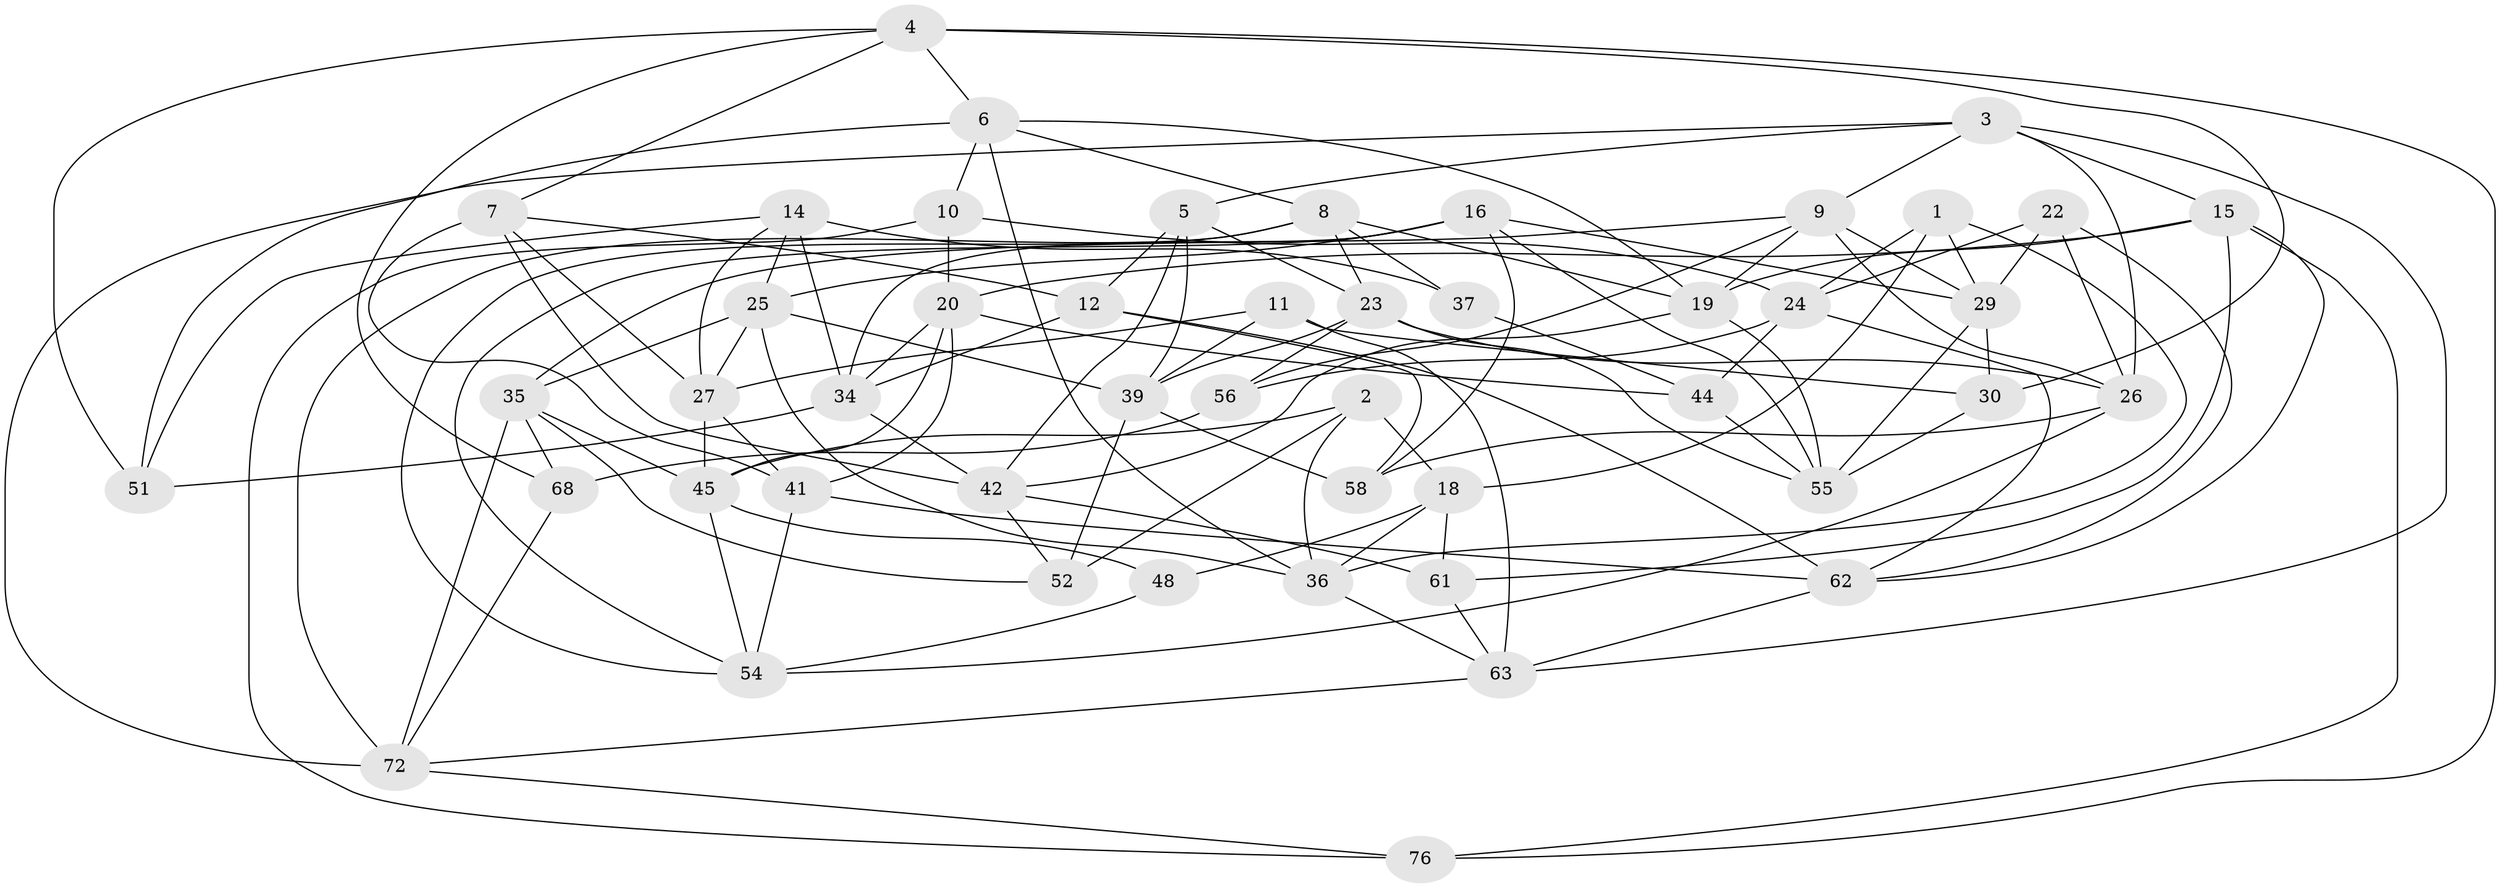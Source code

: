 // Generated by graph-tools (version 1.1) at 2025/52/02/27/25 19:52:28]
// undirected, 48 vertices, 124 edges
graph export_dot {
graph [start="1"]
  node [color=gray90,style=filled];
  1;
  2;
  3 [super="+77"];
  4 [super="+53"];
  5 [super="+21"];
  6 [super="+40"];
  7 [super="+71"];
  8 [super="+13"];
  9 [super="+32"];
  10;
  11;
  12 [super="+31"];
  14 [super="+17"];
  15 [super="+59"];
  16 [super="+49"];
  18 [super="+57"];
  19 [super="+78"];
  20 [super="+33"];
  22;
  23 [super="+66"];
  24 [super="+50"];
  25 [super="+60"];
  26 [super="+28"];
  27 [super="+38"];
  29 [super="+67"];
  30;
  34 [super="+69"];
  35 [super="+46"];
  36 [super="+80"];
  37;
  39 [super="+47"];
  41 [super="+43"];
  42 [super="+74"];
  44;
  45 [super="+70"];
  48;
  51;
  52;
  54 [super="+73"];
  55 [super="+64"];
  56;
  58;
  61;
  62 [super="+65"];
  63 [super="+79"];
  68;
  72 [super="+75"];
  76;
  1 -- 36;
  1 -- 18;
  1 -- 24;
  1 -- 29;
  2 -- 18;
  2 -- 36;
  2 -- 52;
  2 -- 45;
  3 -- 26;
  3 -- 72;
  3 -- 63;
  3 -- 9;
  3 -- 5;
  3 -- 15;
  4 -- 51;
  4 -- 76;
  4 -- 30;
  4 -- 6;
  4 -- 68;
  4 -- 7;
  5 -- 23;
  5 -- 12 [weight=2];
  5 -- 39;
  5 -- 42;
  6 -- 36;
  6 -- 8;
  6 -- 10;
  6 -- 51;
  6 -- 19;
  7 -- 42;
  7 -- 41 [weight=2];
  7 -- 27;
  7 -- 12;
  8 -- 54;
  8 -- 23;
  8 -- 37;
  8 -- 72;
  8 -- 19;
  9 -- 19;
  9 -- 26;
  9 -- 56;
  9 -- 35;
  9 -- 29;
  10 -- 76;
  10 -- 24;
  10 -- 20;
  11 -- 63;
  11 -- 30;
  11 -- 27;
  11 -- 39;
  12 -- 58;
  12 -- 34;
  12 -- 62;
  14 -- 37 [weight=2];
  14 -- 34;
  14 -- 27;
  14 -- 25;
  14 -- 51;
  15 -- 61;
  15 -- 76;
  15 -- 20;
  15 -- 19;
  15 -- 62;
  16 -- 25;
  16 -- 58;
  16 -- 55;
  16 -- 34;
  16 -- 54;
  16 -- 29;
  18 -- 48 [weight=2];
  18 -- 36;
  18 -- 61;
  19 -- 42;
  19 -- 55;
  20 -- 44;
  20 -- 41;
  20 -- 34;
  20 -- 45;
  22 -- 62;
  22 -- 29;
  22 -- 26;
  22 -- 24;
  23 -- 39;
  23 -- 26;
  23 -- 56;
  23 -- 55;
  24 -- 56;
  24 -- 62;
  24 -- 44;
  25 -- 39;
  25 -- 27;
  25 -- 36;
  25 -- 35;
  26 -- 58;
  26 -- 54;
  27 -- 41;
  27 -- 45;
  29 -- 30;
  29 -- 55;
  30 -- 55;
  34 -- 42;
  34 -- 51;
  35 -- 68;
  35 -- 52;
  35 -- 45;
  35 -- 72;
  36 -- 63;
  37 -- 44;
  39 -- 52;
  39 -- 58;
  41 -- 62;
  41 -- 54;
  42 -- 52;
  42 -- 61;
  44 -- 55;
  45 -- 48;
  45 -- 54;
  48 -- 54;
  56 -- 68;
  61 -- 63;
  62 -- 63;
  63 -- 72;
  68 -- 72;
  72 -- 76;
}
